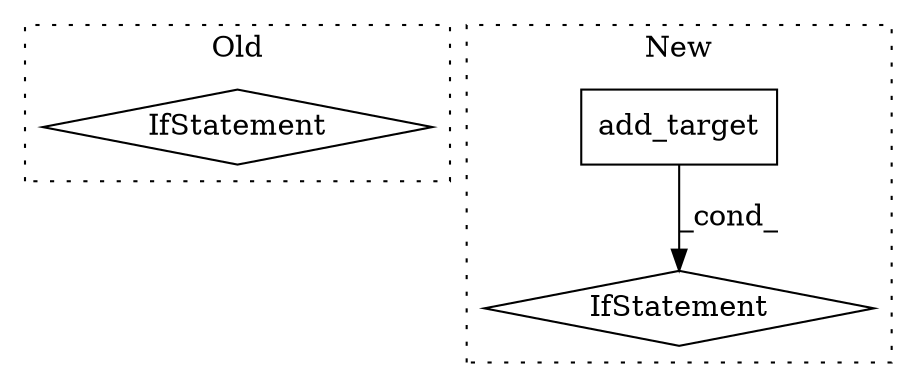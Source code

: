 digraph G {
subgraph cluster0 {
1 [label="IfStatement" a="25" s="2481,2537" l="16,2" shape="diamond"];
label = "Old";
style="dotted";
}
subgraph cluster1 {
2 [label="add_target" a="32" s="2969,2989" l="11,1" shape="box"];
3 [label="IfStatement" a="25" s="2924,2990" l="20,2" shape="diamond"];
label = "New";
style="dotted";
}
2 -> 3 [label="_cond_"];
}